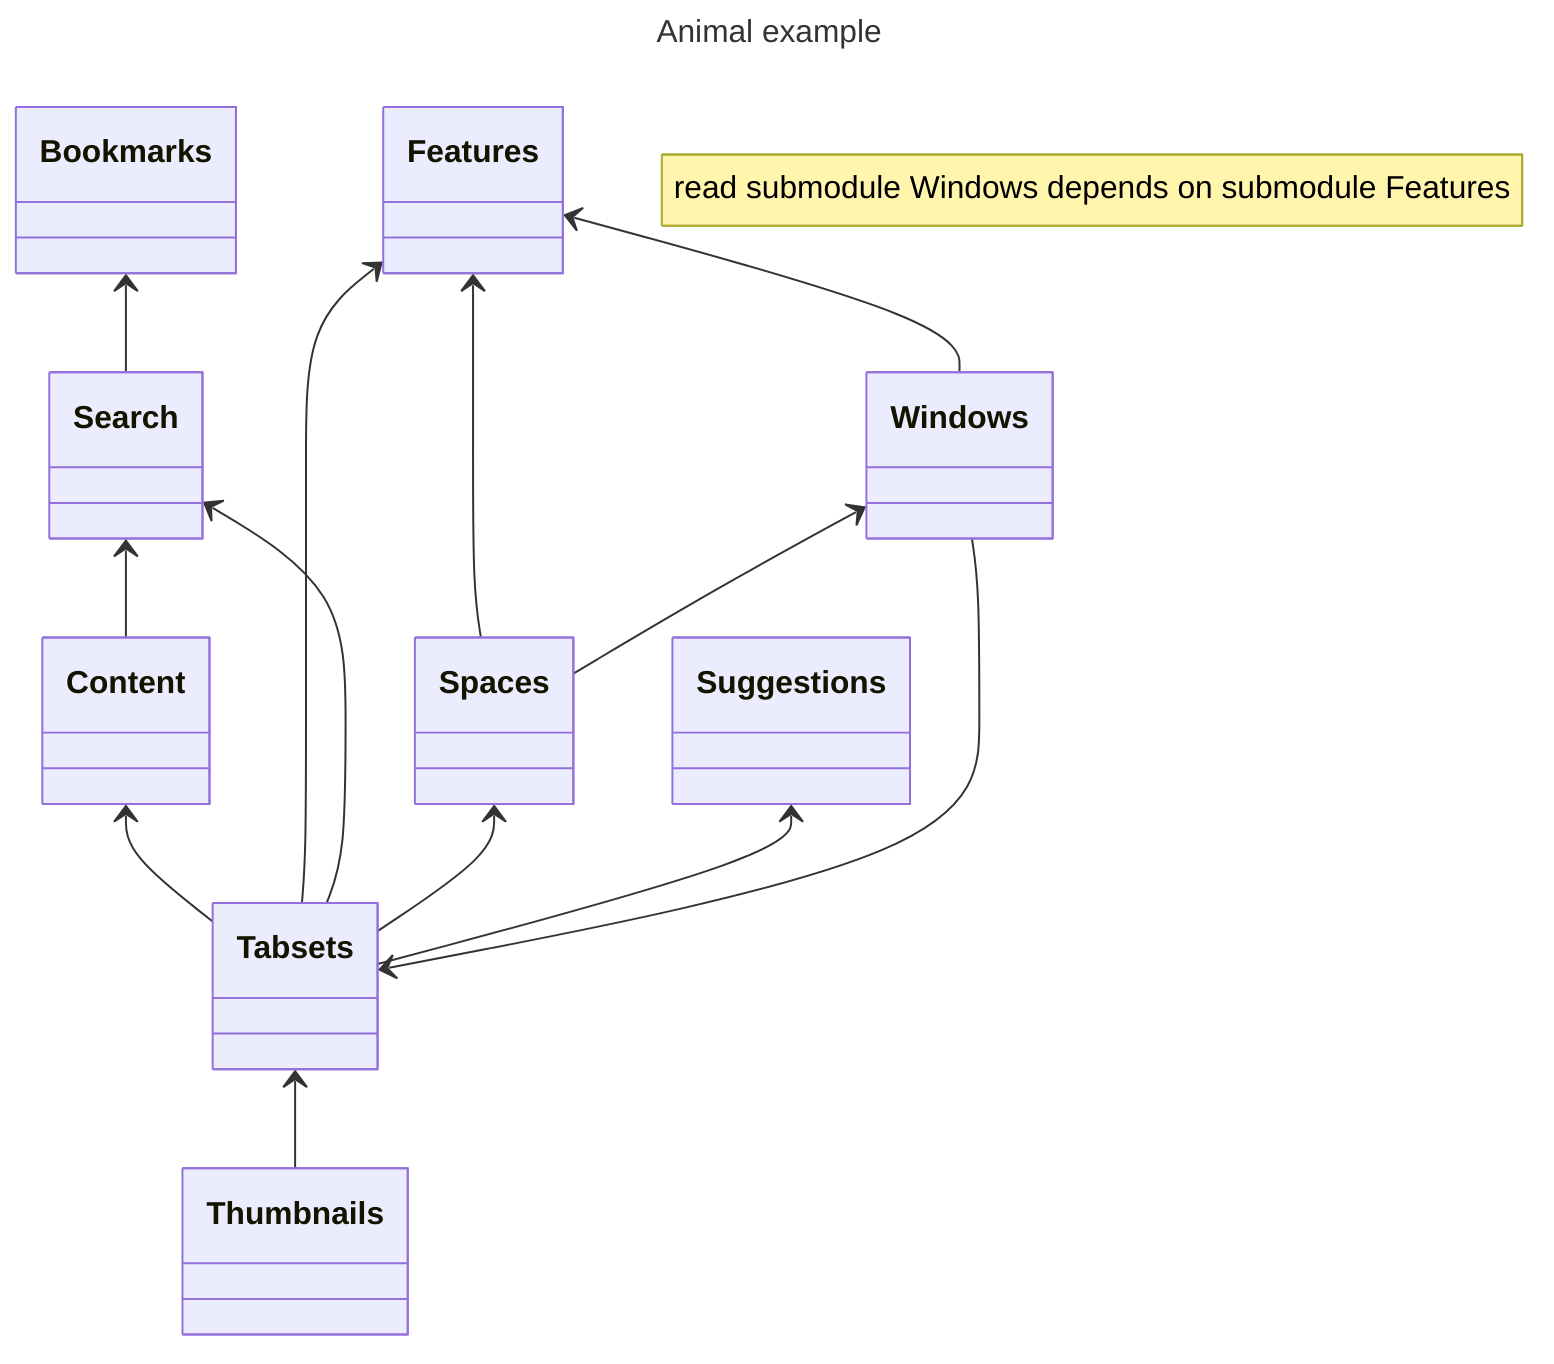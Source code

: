---
title: Animal example
---
classDiagram
  note "read submodule Windows depends on submodule Features"
  Features <-- Windows
  Tabsets <-- Windows
  Tabsets <-- Thumbnails
  Content <-- Tabsets
  Features <-- Tabsets
  Search <-- Tabsets
  Spaces <-- Tabsets
  Suggestions <-- Tabsets
  Features <-- Spaces
  Windows <-- Spaces

  Bookmarks <-- Search

  Search <-- Content